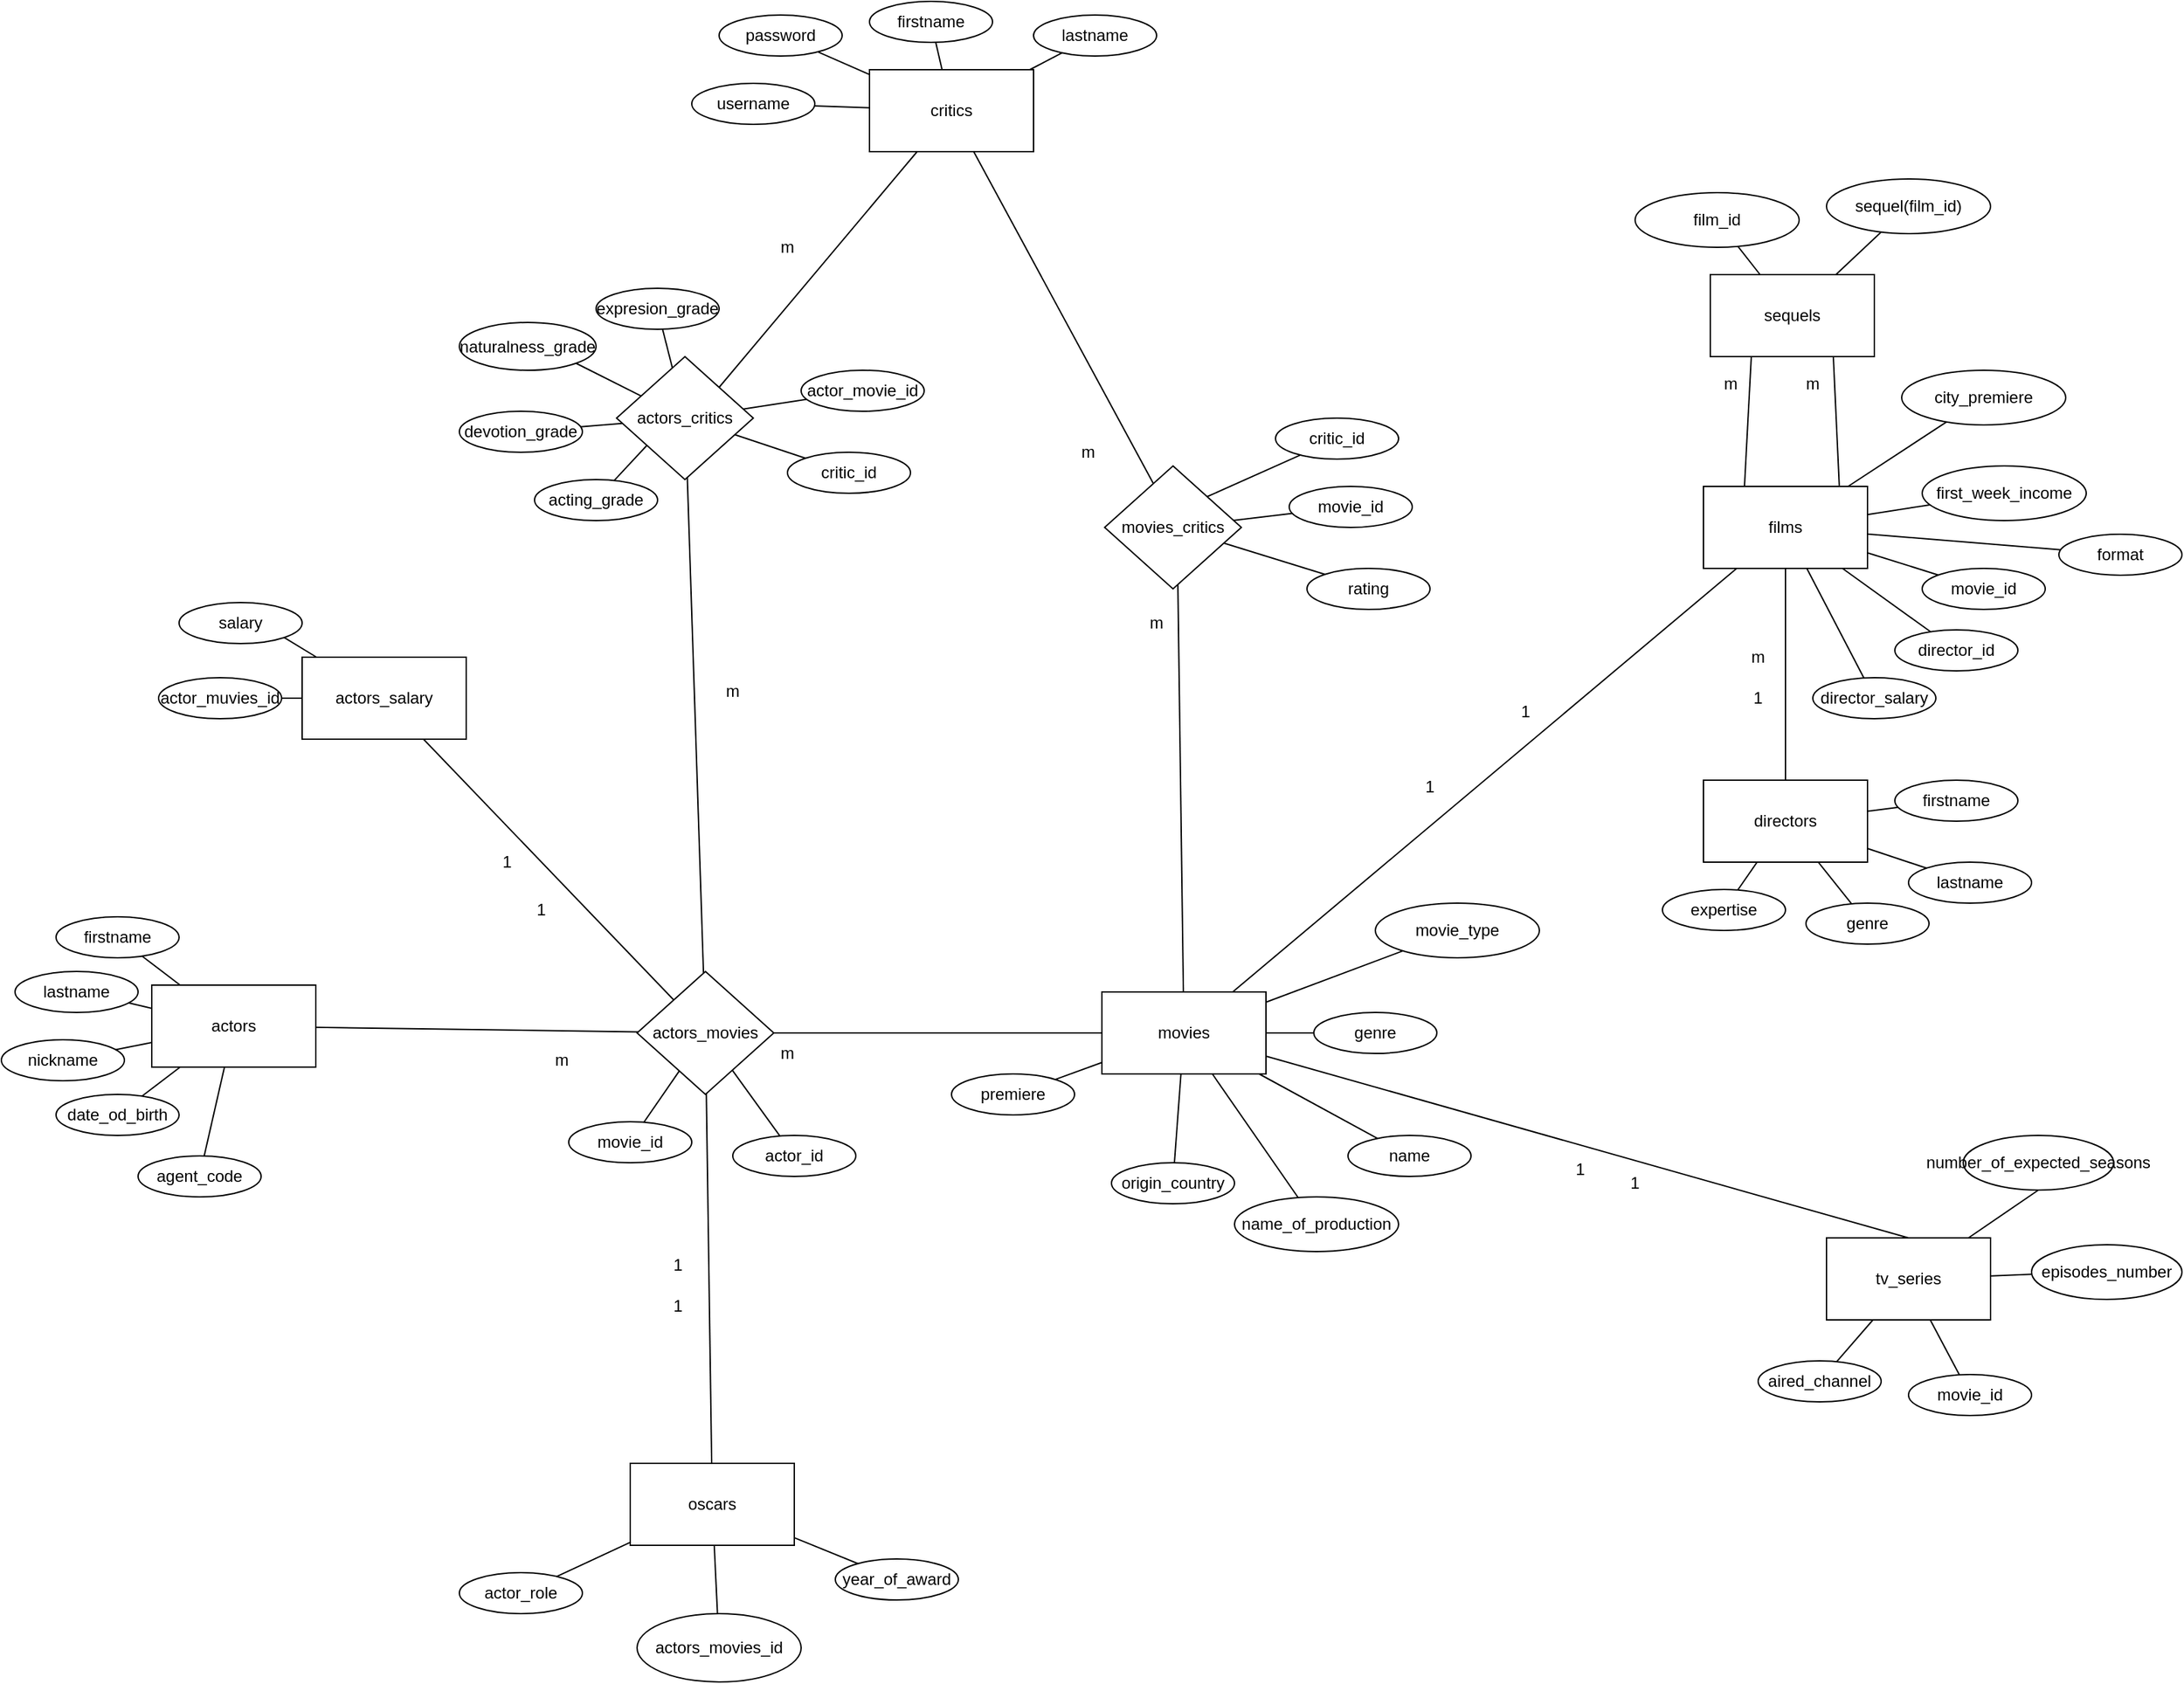 <mxfile>
    <diagram id="QLE7-0qFJbcAl2cDQy-6" name="Page-1">
        <mxGraphModel dx="1053" dy="576" grid="1" gridSize="10" guides="1" tooltips="1" connect="1" arrows="1" fold="1" page="1" pageScale="1" pageWidth="1654" pageHeight="2336" math="0" shadow="0">
            <root>
                <mxCell id="0"/>
                <mxCell id="1" parent="0"/>
                <mxCell id="2" value="movies" style="rounded=0;whiteSpace=wrap;html=1;" vertex="1" parent="1">
                    <mxGeometry x="820" y="795" width="120" height="60" as="geometry"/>
                </mxCell>
                <mxCell id="3" value="name" style="ellipse;whiteSpace=wrap;html=1;" vertex="1" parent="1">
                    <mxGeometry x="1000" y="900" width="90" height="30" as="geometry"/>
                </mxCell>
                <mxCell id="4" value="premiere&lt;span style=&quot;color: rgba(0, 0, 0, 0); font-family: monospace; font-size: 0px; text-align: start;&quot;&gt;%3CmxGraphModel%3E%3Croot%3E%3CmxCell%20id%3D%220%22%2F%3E%3CmxCell%20id%3D%221%22%20parent%3D%220%22%2F%3E%3CmxCell%20id%3D%222%22%20value%3D%22name%22%20style%3D%22ellipse%3BwhiteSpace%3Dwrap%3Bhtml%3D1%3B%22%20vertex%3D%221%22%20parent%3D%221%22%3E%3CmxGeometry%20x%3D%22430%22%20y%3D%22430%22%20width%3D%2290%22%20height%3D%2230%22%20as%3D%22geometry%22%2F%3E%3C%2FmxCell%3E%3C%2Froot%3E%3C%2FmxGraphModel%3E&lt;/span&gt;" style="ellipse;whiteSpace=wrap;html=1;" vertex="1" parent="1">
                    <mxGeometry x="710" y="855" width="90" height="30" as="geometry"/>
                </mxCell>
                <mxCell id="5" value="genre" style="ellipse;whiteSpace=wrap;html=1;" vertex="1" parent="1">
                    <mxGeometry x="975" y="810" width="90" height="30" as="geometry"/>
                </mxCell>
                <mxCell id="6" value="origin_country&lt;span style=&quot;color: rgba(0, 0, 0, 0); font-family: monospace; font-size: 0px; text-align: start;&quot;&gt;%3CmxGraphModel%3E%3Croot%3E%3CmxCell%20id%3D%220%22%2F%3E%3CmxCell%20id%3D%221%22%20parent%3D%220%22%2F%3E%3CmxCell%20id%3D%222%22%20value%3D%22genre%22%20style%3D%22ellipse%3BwhiteSpace%3Dwrap%3Bhtml%3D1%3B%22%20vertex%3D%221%22%20parent%3D%221%22%3E%3CmxGeometry%20x%3D%22710%22%20y%3D%22490%22%20width%3D%2290%22%20height%3D%2230%22%20as%3D%22geometry%22%2F%3E%3C%2FmxCell%3E%3C%2Froot%3E%3C%2FmxGraphModel%3E&lt;/span&gt;" style="ellipse;whiteSpace=wrap;html=1;" vertex="1" parent="1">
                    <mxGeometry x="827" y="920" width="90" height="30" as="geometry"/>
                </mxCell>
                <mxCell id="7" value="name_of_production" style="ellipse;whiteSpace=wrap;html=1;" vertex="1" parent="1">
                    <mxGeometry x="917" y="945" width="120" height="40" as="geometry"/>
                </mxCell>
                <mxCell id="8" value="" style="endArrow=none;html=1;" edge="1" parent="1" source="3" target="2">
                    <mxGeometry width="50" height="50" relative="1" as="geometry">
                        <mxPoint x="895" y="895" as="sourcePoint"/>
                        <mxPoint x="945" y="845" as="targetPoint"/>
                    </mxGeometry>
                </mxCell>
                <mxCell id="9" value="" style="endArrow=none;html=1;" edge="1" parent="1" source="4" target="2">
                    <mxGeometry width="50" height="50" relative="1" as="geometry">
                        <mxPoint x="890.952" y="774.997" as="sourcePoint"/>
                        <mxPoint x="890.0" y="805" as="targetPoint"/>
                    </mxGeometry>
                </mxCell>
                <mxCell id="10" value="" style="endArrow=none;html=1;" edge="1" parent="1" source="5" target="2">
                    <mxGeometry width="50" height="50" relative="1" as="geometry">
                        <mxPoint x="966.848" y="792.862" as="sourcePoint"/>
                        <mxPoint x="944.545" y="805" as="targetPoint"/>
                    </mxGeometry>
                </mxCell>
                <mxCell id="11" value="" style="endArrow=none;html=1;" edge="1" parent="1" source="6" target="2">
                    <mxGeometry width="50" height="50" relative="1" as="geometry">
                        <mxPoint x="996.758" y="824.151" as="sourcePoint"/>
                        <mxPoint x="950.0" y="829.0" as="targetPoint"/>
                    </mxGeometry>
                </mxCell>
                <mxCell id="12" value="" style="endArrow=none;html=1;" edge="1" parent="1" source="7" target="2">
                    <mxGeometry width="50" height="50" relative="1" as="geometry">
                        <mxPoint x="994.117" y="860.948" as="sourcePoint"/>
                        <mxPoint x="950.0" y="850" as="targetPoint"/>
                    </mxGeometry>
                </mxCell>
                <mxCell id="13" value="actors" style="rounded=0;whiteSpace=wrap;html=1;" vertex="1" parent="1">
                    <mxGeometry x="125" y="790" width="120" height="60" as="geometry"/>
                </mxCell>
                <mxCell id="14" value="firstname" style="ellipse;whiteSpace=wrap;html=1;" vertex="1" parent="1">
                    <mxGeometry x="55" y="740" width="90" height="30" as="geometry"/>
                </mxCell>
                <mxCell id="15" value="lastname" style="ellipse;whiteSpace=wrap;html=1;" vertex="1" parent="1">
                    <mxGeometry x="25" y="780" width="90" height="30" as="geometry"/>
                </mxCell>
                <mxCell id="16" value="nickname" style="ellipse;whiteSpace=wrap;html=1;" vertex="1" parent="1">
                    <mxGeometry x="15" y="830" width="90" height="30" as="geometry"/>
                </mxCell>
                <mxCell id="17" value="date_od_birth" style="ellipse;whiteSpace=wrap;html=1;" vertex="1" parent="1">
                    <mxGeometry x="55" y="870" width="90" height="30" as="geometry"/>
                </mxCell>
                <mxCell id="18" value="agent_code" style="ellipse;whiteSpace=wrap;html=1;" vertex="1" parent="1">
                    <mxGeometry x="115" y="915" width="90" height="30" as="geometry"/>
                </mxCell>
                <mxCell id="19" value="actors_movies" style="rhombus;whiteSpace=wrap;html=1;" vertex="1" parent="1">
                    <mxGeometry x="480" y="780" width="100" height="90" as="geometry"/>
                </mxCell>
                <mxCell id="20" value="" style="endArrow=none;html=1;" edge="1" parent="1" source="13" target="19">
                    <mxGeometry width="50" height="50" relative="1" as="geometry">
                        <mxPoint x="610" y="790" as="sourcePoint"/>
                        <mxPoint x="660" y="740" as="targetPoint"/>
                    </mxGeometry>
                </mxCell>
                <mxCell id="21" value="" style="endArrow=none;html=1;exitX=1;exitY=0.5;exitDx=0;exitDy=0;" edge="1" parent="1" source="19" target="2">
                    <mxGeometry width="50" height="50" relative="1" as="geometry">
                        <mxPoint x="570" y="790" as="sourcePoint"/>
                        <mxPoint x="620" y="740" as="targetPoint"/>
                    </mxGeometry>
                </mxCell>
                <mxCell id="22" value="salary" style="ellipse;whiteSpace=wrap;html=1;" vertex="1" parent="1">
                    <mxGeometry x="145" y="510" width="90" height="30" as="geometry"/>
                </mxCell>
                <UserObject label="m" placeholders="1" name="Variable" id="23">
                    <mxCell style="text;html=1;strokeColor=none;fillColor=none;align=center;verticalAlign=middle;whiteSpace=wrap;overflow=hidden;" vertex="1" parent="1">
                        <mxGeometry x="550" y="830" width="80" height="20" as="geometry"/>
                    </mxCell>
                </UserObject>
                <UserObject label="m" placeholders="1" name="Variable" id="24">
                    <mxCell style="text;html=1;strokeColor=none;fillColor=none;align=center;verticalAlign=middle;whiteSpace=wrap;overflow=hidden;" vertex="1" parent="1">
                        <mxGeometry x="385" y="835" width="80" height="20" as="geometry"/>
                    </mxCell>
                </UserObject>
                <mxCell id="25" value="" style="endArrow=none;html=1;" edge="1" parent="1" source="18" target="13">
                    <mxGeometry width="50" height="50" relative="1" as="geometry">
                        <mxPoint x="335" y="950" as="sourcePoint"/>
                        <mxPoint x="385" y="900" as="targetPoint"/>
                    </mxGeometry>
                </mxCell>
                <mxCell id="26" value="" style="endArrow=none;html=1;" edge="1" parent="1" source="17" target="13">
                    <mxGeometry width="50" height="50" relative="1" as="geometry">
                        <mxPoint x="215.548" y="895.074" as="sourcePoint"/>
                        <mxPoint x="204.375" y="860" as="targetPoint"/>
                    </mxGeometry>
                </mxCell>
                <mxCell id="27" value="" style="endArrow=none;html=1;" edge="1" parent="1" source="16" target="13">
                    <mxGeometry width="50" height="50" relative="1" as="geometry">
                        <mxPoint x="127.892" y="881.237" as="sourcePoint"/>
                        <mxPoint x="155.769" y="860" as="targetPoint"/>
                    </mxGeometry>
                </mxCell>
                <mxCell id="28" value="" style="endArrow=none;html=1;" edge="1" parent="1" source="15" target="13">
                    <mxGeometry width="50" height="50" relative="1" as="geometry">
                        <mxPoint x="109.136" y="847.596" as="sourcePoint"/>
                        <mxPoint x="135" y="842" as="targetPoint"/>
                    </mxGeometry>
                </mxCell>
                <mxCell id="29" value="" style="endArrow=none;html=1;" edge="1" parent="1" source="14" target="13">
                    <mxGeometry width="50" height="50" relative="1" as="geometry">
                        <mxPoint x="118.262" y="812.895" as="sourcePoint"/>
                        <mxPoint x="135" y="816.957" as="targetPoint"/>
                    </mxGeometry>
                </mxCell>
                <mxCell id="30" value="films" style="rounded=0;whiteSpace=wrap;html=1;" vertex="1" parent="1">
                    <mxGeometry x="1260" y="425" width="120" height="60" as="geometry"/>
                </mxCell>
                <mxCell id="31" value="city_premiere" style="ellipse;whiteSpace=wrap;html=1;" vertex="1" parent="1">
                    <mxGeometry x="1405" y="340" width="120" height="40" as="geometry"/>
                </mxCell>
                <mxCell id="32" value="first_week_income" style="ellipse;whiteSpace=wrap;html=1;" vertex="1" parent="1">
                    <mxGeometry x="1420" y="410" width="120" height="40" as="geometry"/>
                </mxCell>
                <mxCell id="33" value="" style="endArrow=none;html=1;" edge="1" parent="1" source="30" target="31">
                    <mxGeometry width="50" height="50" relative="1" as="geometry">
                        <mxPoint x="1150" y="475" as="sourcePoint"/>
                        <mxPoint x="1200" y="425" as="targetPoint"/>
                    </mxGeometry>
                </mxCell>
                <mxCell id="34" value="" style="endArrow=none;html=1;" edge="1" parent="1" source="30" target="32">
                    <mxGeometry width="50" height="50" relative="1" as="geometry">
                        <mxPoint x="1370" y="425" as="sourcePoint"/>
                        <mxPoint x="1330" y="415" as="targetPoint"/>
                    </mxGeometry>
                </mxCell>
                <mxCell id="35" value="format" style="ellipse;whiteSpace=wrap;html=1;" vertex="1" parent="1">
                    <mxGeometry x="1520" y="460" width="90" height="30" as="geometry"/>
                </mxCell>
                <mxCell id="36" value="" style="endArrow=none;html=1;" edge="1" parent="1" source="30" target="35">
                    <mxGeometry width="50" height="50" relative="1" as="geometry">
                        <mxPoint x="1380" y="475" as="sourcePoint"/>
                        <mxPoint x="1340" y="465" as="targetPoint"/>
                    </mxGeometry>
                </mxCell>
                <mxCell id="37" value="tv_series" style="rounded=0;whiteSpace=wrap;html=1;" vertex="1" parent="1">
                    <mxGeometry x="1350" y="975" width="120" height="60" as="geometry"/>
                </mxCell>
                <mxCell id="38" value="aired_channel" style="ellipse;whiteSpace=wrap;html=1;" vertex="1" parent="1">
                    <mxGeometry x="1300" y="1065" width="90" height="30" as="geometry"/>
                </mxCell>
                <mxCell id="39" value="" style="endArrow=none;html=1;" edge="1" parent="1" source="38" target="37">
                    <mxGeometry width="50" height="50" relative="1" as="geometry">
                        <mxPoint x="1485.71" y="1064.22" as="sourcePoint"/>
                        <mxPoint x="1580" y="975" as="targetPoint"/>
                    </mxGeometry>
                </mxCell>
                <mxCell id="40" value="episodes_number" style="ellipse;whiteSpace=wrap;html=1;" vertex="1" parent="1">
                    <mxGeometry x="1500" y="980" width="110" height="40" as="geometry"/>
                </mxCell>
                <mxCell id="41" value="" style="endArrow=none;html=1;" edge="1" parent="1" source="40" target="37">
                    <mxGeometry width="50" height="50" relative="1" as="geometry">
                        <mxPoint x="1367.679" y="1075.608" as="sourcePoint"/>
                        <mxPoint x="1394" y="1045" as="targetPoint"/>
                    </mxGeometry>
                </mxCell>
                <mxCell id="42" value="number_of_expected_seasons" style="ellipse;whiteSpace=wrap;html=1;" vertex="1" parent="1">
                    <mxGeometry x="1450" y="900" width="110" height="40" as="geometry"/>
                </mxCell>
                <mxCell id="43" value="" style="endArrow=none;html=1;exitX=0.5;exitY=1;exitDx=0;exitDy=0;" edge="1" parent="1" source="42" target="37">
                    <mxGeometry width="50" height="50" relative="1" as="geometry">
                        <mxPoint x="1336.287" y="1027.776" as="sourcePoint"/>
                        <mxPoint x="1360" y="1023.889" as="targetPoint"/>
                    </mxGeometry>
                </mxCell>
                <mxCell id="44" value="oscars" style="rounded=0;whiteSpace=wrap;html=1;" vertex="1" parent="1">
                    <mxGeometry x="475" y="1140" width="120" height="60" as="geometry"/>
                </mxCell>
                <mxCell id="45" value="movie_type" style="ellipse;whiteSpace=wrap;html=1;" vertex="1" parent="1">
                    <mxGeometry x="1020" y="730" width="120" height="40" as="geometry"/>
                </mxCell>
                <mxCell id="46" value="" style="endArrow=none;html=1;" edge="1" parent="1" source="45" target="2">
                    <mxGeometry width="50" height="50" relative="1" as="geometry">
                        <mxPoint x="992.799" y="855.14" as="sourcePoint"/>
                        <mxPoint x="950" y="846.613" as="targetPoint"/>
                    </mxGeometry>
                </mxCell>
                <mxCell id="47" value="" style="endArrow=none;html=1;exitX=0.5;exitY=0;exitDx=0;exitDy=0;" edge="1" parent="1" source="37" target="2">
                    <mxGeometry width="50" height="50" relative="1" as="geometry">
                        <mxPoint x="870" y="810" as="sourcePoint"/>
                        <mxPoint x="920" y="760" as="targetPoint"/>
                    </mxGeometry>
                </mxCell>
                <UserObject label="1" placeholders="1" name="Variable" id="48">
                    <mxCell style="text;html=1;strokeColor=none;fillColor=none;align=center;verticalAlign=middle;whiteSpace=wrap;overflow=hidden;" vertex="1" parent="1">
                        <mxGeometry x="1020" y="635" width="80" height="20" as="geometry"/>
                    </mxCell>
                </UserObject>
                <mxCell id="49" value="" style="endArrow=none;html=1;" edge="1" parent="1" source="30" target="2">
                    <mxGeometry width="50" height="50" relative="1" as="geometry">
                        <mxPoint x="850" y="890" as="sourcePoint"/>
                        <mxPoint x="807.5" y="720" as="targetPoint"/>
                    </mxGeometry>
                </mxCell>
                <UserObject label="1" placeholders="1" name="Variable" id="50">
                    <mxCell style="text;html=1;strokeColor=none;fillColor=none;align=center;verticalAlign=middle;whiteSpace=wrap;overflow=hidden;" vertex="1" parent="1">
                        <mxGeometry x="1170" y="925" width="80" height="20" as="geometry"/>
                    </mxCell>
                </UserObject>
                <UserObject label="1" placeholders="1" name="Variable" id="51">
                    <mxCell style="text;html=1;strokeColor=none;fillColor=none;align=center;verticalAlign=middle;whiteSpace=wrap;overflow=hidden;" vertex="1" parent="1">
                        <mxGeometry x="1090" y="580" width="80" height="20" as="geometry"/>
                    </mxCell>
                </UserObject>
                <mxCell id="52" value="movie_id" style="ellipse;whiteSpace=wrap;html=1;" vertex="1" parent="1">
                    <mxGeometry x="1410" y="1075" width="90" height="30" as="geometry"/>
                </mxCell>
                <mxCell id="53" value="movie_id" style="ellipse;whiteSpace=wrap;html=1;" vertex="1" parent="1">
                    <mxGeometry x="1420" y="485" width="90" height="30" as="geometry"/>
                </mxCell>
                <mxCell id="54" value="" style="endArrow=none;html=1;" edge="1" parent="1" source="52" target="37">
                    <mxGeometry width="50" height="50" relative="1" as="geometry">
                        <mxPoint x="1367.679" y="1075.608" as="sourcePoint"/>
                        <mxPoint x="1394" y="1045" as="targetPoint"/>
                    </mxGeometry>
                </mxCell>
                <mxCell id="55" value="" style="endArrow=none;html=1;" edge="1" parent="1" source="53" target="30">
                    <mxGeometry width="50" height="50" relative="1" as="geometry">
                        <mxPoint x="1152.326" y="535.22" as="sourcePoint"/>
                        <mxPoint x="1130.882" y="495" as="targetPoint"/>
                    </mxGeometry>
                </mxCell>
                <mxCell id="56" value="actors_movies_id" style="ellipse;whiteSpace=wrap;html=1;" vertex="1" parent="1">
                    <mxGeometry x="480" y="1250" width="120" height="50" as="geometry"/>
                </mxCell>
                <mxCell id="57" value="" style="endArrow=none;html=1;" edge="1" parent="1" source="44" target="56">
                    <mxGeometry width="50" height="50" relative="1" as="geometry">
                        <mxPoint x="439.135" y="1010.003" as="sourcePoint"/>
                        <mxPoint x="436.765" y="970" as="targetPoint"/>
                    </mxGeometry>
                </mxCell>
                <UserObject label="1" placeholders="1" name="Variable" id="58">
                    <mxCell style="text;html=1;strokeColor=none;fillColor=none;align=center;verticalAlign=middle;whiteSpace=wrap;overflow=hidden;" vertex="1" parent="1">
                        <mxGeometry x="1130" y="915" width="80" height="20" as="geometry"/>
                    </mxCell>
                </UserObject>
                <mxCell id="59" value="directors" style="rounded=0;whiteSpace=wrap;html=1;" vertex="1" parent="1">
                    <mxGeometry x="1260" y="640" width="120" height="60" as="geometry"/>
                </mxCell>
                <mxCell id="60" value="firstname" style="ellipse;whiteSpace=wrap;html=1;" vertex="1" parent="1">
                    <mxGeometry x="1400" y="640" width="90" height="30" as="geometry"/>
                </mxCell>
                <mxCell id="61" value="lastname" style="ellipse;whiteSpace=wrap;html=1;" vertex="1" parent="1">
                    <mxGeometry x="1410" y="700" width="90" height="30" as="geometry"/>
                </mxCell>
                <mxCell id="62" value="genre" style="ellipse;whiteSpace=wrap;html=1;" vertex="1" parent="1">
                    <mxGeometry x="1335" y="730" width="90" height="30" as="geometry"/>
                </mxCell>
                <mxCell id="63" value="expertise" style="ellipse;whiteSpace=wrap;html=1;" vertex="1" parent="1">
                    <mxGeometry x="1230" y="720" width="90" height="30" as="geometry"/>
                </mxCell>
                <mxCell id="64" value="director_id" style="ellipse;whiteSpace=wrap;html=1;" vertex="1" parent="1">
                    <mxGeometry x="1400" y="530" width="90" height="30" as="geometry"/>
                </mxCell>
                <mxCell id="65" value="" style="endArrow=none;html=1;" edge="1" parent="1" source="75" target="30">
                    <mxGeometry width="50" height="50" relative="1" as="geometry">
                        <mxPoint x="1393.142" y="516.092" as="sourcePoint"/>
                        <mxPoint x="1366.923" y="495" as="targetPoint"/>
                    </mxGeometry>
                </mxCell>
                <mxCell id="66" value="" style="endArrow=none;html=1;" edge="1" parent="1" source="60" target="59">
                    <mxGeometry width="50" height="50" relative="1" as="geometry">
                        <mxPoint x="1308.142" y="516.092" as="sourcePoint"/>
                        <mxPoint x="1281.923" y="495" as="targetPoint"/>
                    </mxGeometry>
                </mxCell>
                <mxCell id="67" value="" style="endArrow=none;html=1;" edge="1" parent="1" source="61" target="59">
                    <mxGeometry width="50" height="50" relative="1" as="geometry">
                        <mxPoint x="1412.451" y="669.883" as="sourcePoint"/>
                        <mxPoint x="1390" y="672.8" as="targetPoint"/>
                    </mxGeometry>
                </mxCell>
                <mxCell id="68" value="" style="endArrow=none;html=1;" edge="1" parent="1" source="59" target="62">
                    <mxGeometry width="50" height="50" relative="1" as="geometry">
                        <mxPoint x="1432.729" y="714.546" as="sourcePoint"/>
                        <mxPoint x="1390" y="700" as="targetPoint"/>
                    </mxGeometry>
                </mxCell>
                <mxCell id="69" value="" style="endArrow=none;html=1;" edge="1" parent="1" source="30" target="59">
                    <mxGeometry width="50" height="50" relative="1" as="geometry">
                        <mxPoint x="1173.98" y="1150" as="sourcePoint"/>
                        <mxPoint x="1198.367" y="1180.51" as="targetPoint"/>
                    </mxGeometry>
                </mxCell>
                <mxCell id="70" value="" style="endArrow=none;html=1;" edge="1" parent="1" source="59" target="63">
                    <mxGeometry width="50" height="50" relative="1" as="geometry">
                        <mxPoint x="1247.667" y="485" as="sourcePoint"/>
                        <mxPoint x="1317.333" y="650" as="targetPoint"/>
                    </mxGeometry>
                </mxCell>
                <mxCell id="71" value="actor_role" style="ellipse;whiteSpace=wrap;html=1;" vertex="1" parent="1">
                    <mxGeometry x="350" y="1220" width="90" height="30" as="geometry"/>
                </mxCell>
                <mxCell id="72" value="" style="endArrow=none;html=1;" edge="1" parent="1" source="44" target="71">
                    <mxGeometry width="50" height="50" relative="1" as="geometry">
                        <mxPoint x="551.934" y="1210" as="sourcePoint"/>
                        <mxPoint x="405" y="1170" as="targetPoint"/>
                    </mxGeometry>
                </mxCell>
                <mxCell id="73" value="year_of_award" style="ellipse;whiteSpace=wrap;html=1;" vertex="1" parent="1">
                    <mxGeometry x="625" y="1210" width="90" height="30" as="geometry"/>
                </mxCell>
                <mxCell id="74" value="" style="endArrow=none;html=1;" edge="1" parent="1" source="44" target="73">
                    <mxGeometry width="50" height="50" relative="1" as="geometry">
                        <mxPoint x="551.934" y="1210" as="sourcePoint"/>
                        <mxPoint x="556.567" y="1230.044" as="targetPoint"/>
                    </mxGeometry>
                </mxCell>
                <mxCell id="75" value="director_salary" style="ellipse;whiteSpace=wrap;html=1;" vertex="1" parent="1">
                    <mxGeometry x="1340" y="565" width="90" height="30" as="geometry"/>
                </mxCell>
                <mxCell id="76" value="" style="endArrow=none;html=1;" edge="1" parent="1" source="64" target="30">
                    <mxGeometry width="50" height="50" relative="1" as="geometry">
                        <mxPoint x="1432.138" y="538.221" as="sourcePoint"/>
                        <mxPoint x="1330" y="495" as="targetPoint"/>
                    </mxGeometry>
                </mxCell>
                <UserObject label="1" placeholders="1" name="Variable" id="77">
                    <mxCell style="text;html=1;strokeColor=none;fillColor=none;align=center;verticalAlign=middle;whiteSpace=wrap;overflow=hidden;" vertex="1" parent="1">
                        <mxGeometry x="1260" y="570" width="80" height="20" as="geometry"/>
                    </mxCell>
                </UserObject>
                <UserObject label="m" placeholders="1" name="Variable" id="78">
                    <mxCell style="text;html=1;strokeColor=none;fillColor=none;align=center;verticalAlign=middle;whiteSpace=wrap;overflow=hidden;" vertex="1" parent="1">
                        <mxGeometry x="1260" y="540" width="80" height="20" as="geometry"/>
                    </mxCell>
                </UserObject>
                <mxCell id="79" value="sequels" style="rounded=0;whiteSpace=wrap;html=1;" vertex="1" parent="1">
                    <mxGeometry x="1265" y="270" width="120" height="60" as="geometry"/>
                </mxCell>
                <mxCell id="80" value="" style="endArrow=none;html=1;entryX=0.25;entryY=1;entryDx=0;entryDy=0;exitX=0.25;exitY=0;exitDx=0;exitDy=0;" edge="1" parent="1" source="30" target="79">
                    <mxGeometry width="50" height="50" relative="1" as="geometry">
                        <mxPoint x="1270" y="430" as="sourcePoint"/>
                        <mxPoint x="1260" y="520" as="targetPoint"/>
                    </mxGeometry>
                </mxCell>
                <mxCell id="81" value="" style="endArrow=none;html=1;exitX=0.828;exitY=-0.009;exitDx=0;exitDy=0;exitPerimeter=0;entryX=0.75;entryY=1;entryDx=0;entryDy=0;" edge="1" parent="1" source="30" target="79">
                    <mxGeometry width="50" height="50" relative="1" as="geometry">
                        <mxPoint x="1275" y="430" as="sourcePoint"/>
                        <mxPoint x="1275" y="340" as="targetPoint"/>
                    </mxGeometry>
                </mxCell>
                <UserObject label="m" placeholders="1" name="Variable" id="82">
                    <mxCell style="text;html=1;strokeColor=none;fillColor=none;align=center;verticalAlign=middle;whiteSpace=wrap;overflow=hidden;" vertex="1" parent="1">
                        <mxGeometry x="1300" y="340" width="80" height="20" as="geometry"/>
                    </mxCell>
                </UserObject>
                <UserObject label="m" placeholders="1" name="Variable" id="83">
                    <mxCell style="text;html=1;strokeColor=none;fillColor=none;align=center;verticalAlign=middle;whiteSpace=wrap;overflow=hidden;" vertex="1" parent="1">
                        <mxGeometry x="1240" y="340" width="80" height="20" as="geometry"/>
                    </mxCell>
                </UserObject>
                <mxCell id="84" value="film_id" style="ellipse;whiteSpace=wrap;html=1;" vertex="1" parent="1">
                    <mxGeometry x="1210" y="210" width="120" height="40" as="geometry"/>
                </mxCell>
                <mxCell id="85" value="" style="endArrow=none;html=1;" edge="1" parent="1" source="79" target="84">
                    <mxGeometry width="50" height="50" relative="1" as="geometry">
                        <mxPoint x="1210" y="570" as="sourcePoint"/>
                        <mxPoint x="1260" y="520" as="targetPoint"/>
                    </mxGeometry>
                </mxCell>
                <mxCell id="86" value="" style="endArrow=none;html=1;" edge="1" parent="1" source="79" target="87">
                    <mxGeometry width="50" height="50" relative="1" as="geometry">
                        <mxPoint x="1311.453" y="280" as="sourcePoint"/>
                        <mxPoint x="1295.241" y="259.344" as="targetPoint"/>
                    </mxGeometry>
                </mxCell>
                <mxCell id="87" value="sequel(film_id)" style="ellipse;whiteSpace=wrap;html=1;" vertex="1" parent="1">
                    <mxGeometry x="1350" y="200" width="120" height="40" as="geometry"/>
                </mxCell>
                <mxCell id="88" value="movie_id&lt;span style=&quot;color: rgba(0, 0, 0, 0); font-family: monospace; font-size: 0px; text-align: start;&quot;&gt;%3CmxGraphModel%3E%3Croot%3E%3CmxCell%20id%3D%220%22%2F%3E%3CmxCell%20id%3D%221%22%20parent%3D%220%22%2F%3E%3CmxCell%20id%3D%222%22%20value%3D%22salary%22%20style%3D%22ellipse%3BwhiteSpace%3Dwrap%3Bhtml%3D1%3B%22%20vertex%3D%221%22%20parent%3D%221%22%3E%3CmxGeometry%20x%3D%22370%22%20y%3D%22180%22%20width%3D%2290%22%20height%3D%2230%22%20as%3D%22geometry%22%2F%3E%3C%2FmxCell%3E%3C%2Froot%3E%3C%2FmxGraphModel%3E&lt;/span&gt;" style="ellipse;whiteSpace=wrap;html=1;" vertex="1" parent="1">
                    <mxGeometry x="430" y="890" width="90" height="30" as="geometry"/>
                </mxCell>
                <mxCell id="89" value="actor_id" style="ellipse;whiteSpace=wrap;html=1;" vertex="1" parent="1">
                    <mxGeometry x="550" y="900" width="90" height="30" as="geometry"/>
                </mxCell>
                <mxCell id="90" value="" style="endArrow=none;html=1;" edge="1" parent="1" source="19" target="89">
                    <mxGeometry width="50" height="50" relative="1" as="geometry">
                        <mxPoint x="530.816" y="798.265" as="sourcePoint"/>
                        <mxPoint x="518.737" y="749.948" as="targetPoint"/>
                    </mxGeometry>
                </mxCell>
                <mxCell id="91" value="" style="endArrow=none;html=1;" edge="1" parent="1" source="88" target="19">
                    <mxGeometry width="50" height="50" relative="1" as="geometry">
                        <mxPoint x="512.124" y="815.088" as="sourcePoint"/>
                        <mxPoint x="489.03" y="798.593" as="targetPoint"/>
                    </mxGeometry>
                </mxCell>
                <mxCell id="92" value="critics" style="rounded=0;whiteSpace=wrap;html=1;" vertex="1" parent="1">
                    <mxGeometry x="650" y="120" width="120" height="60" as="geometry"/>
                </mxCell>
                <mxCell id="93" value="firstname&lt;span style=&quot;color: rgba(0, 0, 0, 0); font-family: monospace; font-size: 0px; text-align: start;&quot;&gt;%3CmxGraphModel%3E%3Croot%3E%3CmxCell%20id%3D%220%22%2F%3E%3CmxCell%20id%3D%221%22%20parent%3D%220%22%2F%3E%3CmxCell%20id%3D%222%22%20value%3D%22expertise%22%20style%3D%22ellipse%3BwhiteSpace%3Dwrap%3Bhtml%3D1%3B%22%20vertex%3D%221%22%20parent%3D%221%22%3E%3CmxGeometry%20x%3D%22970%22%20y%3D%22740%22%20width%3D%2290%22%20height%3D%2230%22%20as%3D%22geometry%22%2F%3E%3C%2FmxCell%3E%3C%2Froot%3E%3C%2FmxGraphModel%3E&lt;/span&gt;" style="ellipse;whiteSpace=wrap;html=1;" vertex="1" parent="1">
                    <mxGeometry x="650" y="70" width="90" height="30" as="geometry"/>
                </mxCell>
                <mxCell id="94" value="lastname&lt;span style=&quot;color: rgba(0, 0, 0, 0); font-family: monospace; font-size: 0px; text-align: start;&quot;&gt;%3CmxGraphModel%3E%3Croot%3E%3CmxCell%20id%3D%220%22%2F%3E%3CmxCell%20id%3D%221%22%20parent%3D%220%22%2F%3E%3CmxCell%20id%3D%222%22%20value%3D%22firstname%26lt%3Bspan%20style%3D%26quot%3Bcolor%3A%20rgba(0%2C%200%2C%200%2C%200)%3B%20font-family%3A%20monospace%3B%20font-size%3A%200px%3B%20text-align%3A%20start%3B%26quot%3B%26gt%3B%253CmxGraphModel%253E%253Croot%253E%253CmxCell%2520id%253D%25220%2522%252F%253E%253CmxCell%2520id%253D%25221%2522%2520parent%253D%25220%2522%252F%253E%253CmxCell%2520id%253D%25222%2522%2520value%253D%2522expertise%2522%2520style%253D%2522ellipse%253BwhiteSpace%253Dwrap%253Bhtml%253D1%253B%2522%2520vertex%253D%25221%2522%2520parent%253D%25221%2522%253E%253CmxGeometry%2520x%253D%2522970%2522%2520y%253D%2522740%2522%2520width%253D%252290%2522%2520height%253D%252230%2522%2520as%253D%2522geometry%2522%252F%253E%253C%252FmxCell%253E%253C%252Froot%253E%253C%252FmxGraphModel%253E%26lt%3B%2Fspan%26gt%3B%22%20style%3D%22ellipse%3BwhiteSpace%3Dwrap%3Bhtml%3D1%3B%22%20vertex%3D%221%22%20parent%3D%221%22%3E%3CmxGeometry%20x%3D%22805%22%20y%3D%22890%22%20width%3D%2290%22%20height%3D%2230%22%20as%3D%22geometry%22%2F%3E%3C%2FmxCell%3E%3C%2Froot%3E%3C%2FmxGraphModel%3E&lt;/span&gt;" style="ellipse;whiteSpace=wrap;html=1;" vertex="1" parent="1">
                    <mxGeometry x="770" y="80" width="90" height="30" as="geometry"/>
                </mxCell>
                <mxCell id="95" value="username" style="ellipse;whiteSpace=wrap;html=1;" vertex="1" parent="1">
                    <mxGeometry x="520" y="130" width="90" height="30" as="geometry"/>
                </mxCell>
                <mxCell id="96" value="password" style="ellipse;whiteSpace=wrap;html=1;" vertex="1" parent="1">
                    <mxGeometry x="540" y="80" width="90" height="30" as="geometry"/>
                </mxCell>
                <mxCell id="97" value="actors_salary" style="rounded=0;whiteSpace=wrap;html=1;" vertex="1" parent="1">
                    <mxGeometry x="235" y="550" width="120" height="60" as="geometry"/>
                </mxCell>
                <mxCell id="98" value="actor_muvies_id" style="ellipse;whiteSpace=wrap;html=1;" vertex="1" parent="1">
                    <mxGeometry x="130" y="565" width="90" height="30" as="geometry"/>
                </mxCell>
                <mxCell id="99" value="" style="endArrow=none;html=1;" edge="1" parent="1" source="97" target="98">
                    <mxGeometry width="50" height="50" relative="1" as="geometry">
                        <mxPoint x="745" y="600" as="sourcePoint"/>
                        <mxPoint x="795" y="550" as="targetPoint"/>
                    </mxGeometry>
                </mxCell>
                <mxCell id="100" value="" style="endArrow=none;html=1;entryX=1;entryY=1;entryDx=0;entryDy=0;" edge="1" parent="1" source="97" target="22">
                    <mxGeometry width="50" height="50" relative="1" as="geometry">
                        <mxPoint x="245" y="582.86" as="sourcePoint"/>
                        <mxPoint x="217.337" y="579.569" as="targetPoint"/>
                    </mxGeometry>
                </mxCell>
                <mxCell id="101" value="" style="endArrow=none;html=1;" edge="1" parent="1" source="19" target="97">
                    <mxGeometry width="50" height="50" relative="1" as="geometry">
                        <mxPoint x="600" y="490" as="sourcePoint"/>
                        <mxPoint x="650" y="440" as="targetPoint"/>
                    </mxGeometry>
                </mxCell>
                <UserObject label="1" placeholders="1" name="Variable" id="102">
                    <mxCell style="text;html=1;strokeColor=none;fillColor=none;align=center;verticalAlign=middle;whiteSpace=wrap;overflow=hidden;" vertex="1" parent="1">
                        <mxGeometry x="370" y="725" width="80" height="20" as="geometry"/>
                    </mxCell>
                </UserObject>
                <UserObject label="1" placeholders="1" name="Variable" id="103">
                    <mxCell style="text;html=1;strokeColor=none;fillColor=none;align=center;verticalAlign=middle;whiteSpace=wrap;overflow=hidden;" vertex="1" parent="1">
                        <mxGeometry x="345" y="690" width="80" height="20" as="geometry"/>
                    </mxCell>
                </UserObject>
                <mxCell id="104" value="" style="endArrow=none;html=1;" edge="1" parent="1" target="92">
                    <mxGeometry width="50" height="50" relative="1" as="geometry">
                        <mxPoint x="858.77" y="425" as="sourcePoint"/>
                        <mxPoint x="650" y="430" as="targetPoint"/>
                    </mxGeometry>
                </mxCell>
                <mxCell id="105" value="" style="endArrow=none;html=1;" edge="1" parent="1" target="2">
                    <mxGeometry width="50" height="50" relative="1" as="geometry">
                        <mxPoint x="875.405" y="485" as="sourcePoint"/>
                        <mxPoint x="628.077" y="310" as="targetPoint"/>
                    </mxGeometry>
                </mxCell>
                <mxCell id="106" value="" style="endArrow=none;html=1;" edge="1" parent="1" source="92" target="95">
                    <mxGeometry width="50" height="50" relative="1" as="geometry">
                        <mxPoint x="730" y="360" as="sourcePoint"/>
                        <mxPoint x="780" y="310" as="targetPoint"/>
                    </mxGeometry>
                </mxCell>
                <mxCell id="107" value="" style="endArrow=none;html=1;" edge="1" parent="1" source="92" target="96">
                    <mxGeometry width="50" height="50" relative="1" as="geometry">
                        <mxPoint x="660" y="157.878" as="sourcePoint"/>
                        <mxPoint x="619.787" y="156.456" as="targetPoint"/>
                    </mxGeometry>
                </mxCell>
                <mxCell id="108" value="" style="endArrow=none;html=1;" edge="1" parent="1" source="92" target="93">
                    <mxGeometry width="50" height="50" relative="1" as="geometry">
                        <mxPoint x="660" y="133.498" as="sourcePoint"/>
                        <mxPoint x="622.412" y="116.896" as="targetPoint"/>
                    </mxGeometry>
                </mxCell>
                <mxCell id="109" value="" style="endArrow=none;html=1;" edge="1" parent="1" source="92" target="94">
                    <mxGeometry width="50" height="50" relative="1" as="geometry">
                        <mxPoint x="712.964" y="130" as="sourcePoint"/>
                        <mxPoint x="708.264" y="109.96" as="targetPoint"/>
                    </mxGeometry>
                </mxCell>
                <mxCell id="110" value="critic_id" style="ellipse;whiteSpace=wrap;html=1;" vertex="1" parent="1">
                    <mxGeometry x="947" y="375" width="90" height="30" as="geometry"/>
                </mxCell>
                <mxCell id="111" value="movie_id" style="ellipse;whiteSpace=wrap;html=1;" vertex="1" parent="1">
                    <mxGeometry x="957" y="425" width="90" height="30" as="geometry"/>
                </mxCell>
                <mxCell id="112" value="rating" style="ellipse;whiteSpace=wrap;html=1;" vertex="1" parent="1">
                    <mxGeometry x="970" y="485" width="90" height="30" as="geometry"/>
                </mxCell>
                <mxCell id="113" value="" style="endArrow=none;html=1;entryX=1;entryY=0;entryDx=0;entryDy=0;" edge="1" parent="1" source="110" target="135">
                    <mxGeometry width="50" height="50" relative="1" as="geometry">
                        <mxPoint x="846.923" y="435" as="sourcePoint"/>
                        <mxPoint x="929.0" y="425" as="targetPoint"/>
                    </mxGeometry>
                </mxCell>
                <mxCell id="114" value="" style="endArrow=none;html=1;" edge="1" parent="1" source="111" target="135">
                    <mxGeometry width="50" height="50" relative="1" as="geometry">
                        <mxPoint x="978.588" y="412.81" as="sourcePoint"/>
                        <mxPoint x="935.0" y="447.913" as="targetPoint"/>
                    </mxGeometry>
                </mxCell>
                <mxCell id="115" value="" style="endArrow=none;html=1;exitX=0;exitY=0;exitDx=0;exitDy=0;" edge="1" parent="1" source="112" target="135">
                    <mxGeometry width="50" height="50" relative="1" as="geometry">
                        <mxPoint x="969.159" y="454.59" as="sourcePoint"/>
                        <mxPoint x="935.0" y="474.076" as="targetPoint"/>
                    </mxGeometry>
                </mxCell>
                <UserObject label="m&lt;span style=&quot;color: rgba(0, 0, 0, 0); font-family: monospace; font-size: 0px; text-align: start;&quot;&gt;%3CmxGraphModel%3E%3Croot%3E%3CmxCell%20id%3D%220%22%2F%3E%3CmxCell%20id%3D%221%22%20parent%3D%220%22%2F%3E%3CUserObject%20label%3D%221%22%20placeholders%3D%221%22%20name%3D%22Variable%22%20id%3D%222%22%3E%3CmxCell%20style%3D%22text%3Bhtml%3D1%3BstrokeColor%3Dnone%3BfillColor%3Dnone%3Balign%3Dcenter%3BverticalAlign%3Dmiddle%3BwhiteSpace%3Dwrap%3Boverflow%3Dhidden%3B%22%20vertex%3D%221%22%20parent%3D%221%22%3E%3CmxGeometry%20x%3D%22650%22%20y%3D%2220%22%20width%3D%2280%22%20height%3D%2220%22%20as%3D%22geometry%22%2F%3E%3C%2FmxCell%3E%3C%2FUserObject%3E%3C%2Froot%3E%3C%2FmxGraphModel%3E&lt;/span&gt;" placeholders="1" name="Variable" id="116">
                    <mxCell style="text;html=1;strokeColor=none;fillColor=none;align=center;verticalAlign=middle;whiteSpace=wrap;overflow=hidden;" vertex="1" parent="1">
                        <mxGeometry x="820" y="515" width="80" height="20" as="geometry"/>
                    </mxCell>
                </UserObject>
                <UserObject label="m" placeholders="1" name="Variable" id="117">
                    <mxCell style="text;html=1;strokeColor=none;fillColor=none;align=center;verticalAlign=middle;whiteSpace=wrap;overflow=hidden;" vertex="1" parent="1">
                        <mxGeometry x="770" y="390" width="80" height="20" as="geometry"/>
                    </mxCell>
                </UserObject>
                <mxCell id="118" value="critic_id" style="ellipse;whiteSpace=wrap;html=1;" vertex="1" parent="1">
                    <mxGeometry x="590" y="400" width="90" height="30" as="geometry"/>
                </mxCell>
                <mxCell id="119" value="actor_movie_id" style="ellipse;whiteSpace=wrap;html=1;" vertex="1" parent="1">
                    <mxGeometry x="600" y="340" width="90" height="30" as="geometry"/>
                </mxCell>
                <mxCell id="120" value="acting_grade" style="ellipse;whiteSpace=wrap;html=1;" vertex="1" parent="1">
                    <mxGeometry x="405" y="420" width="90" height="30" as="geometry"/>
                </mxCell>
                <mxCell id="121" value="expresion_grade" style="ellipse;whiteSpace=wrap;html=1;" vertex="1" parent="1">
                    <mxGeometry x="450" y="280" width="90" height="30" as="geometry"/>
                </mxCell>
                <mxCell id="122" value="naturalness_grade" style="ellipse;whiteSpace=wrap;html=1;" vertex="1" parent="1">
                    <mxGeometry x="350" y="305" width="100" height="35" as="geometry"/>
                </mxCell>
                <mxCell id="123" value="devotion_grade" style="ellipse;whiteSpace=wrap;html=1;" vertex="1" parent="1">
                    <mxGeometry x="350" y="370" width="90" height="30" as="geometry"/>
                </mxCell>
                <mxCell id="124" value="" style="endArrow=none;html=1;entryX=1;entryY=0;entryDx=0;entryDy=0;" edge="1" parent="1" source="92" target="134">
                    <mxGeometry width="50" height="50" relative="1" as="geometry">
                        <mxPoint x="590" y="480" as="sourcePoint"/>
                        <mxPoint x="545" y="335" as="targetPoint"/>
                    </mxGeometry>
                </mxCell>
                <mxCell id="125" value="" style="endArrow=none;html=1;" edge="1" parent="1" source="134" target="118">
                    <mxGeometry width="50" height="50" relative="1" as="geometry">
                        <mxPoint x="575" y="390" as="sourcePoint"/>
                        <mxPoint x="700" y="460" as="targetPoint"/>
                    </mxGeometry>
                </mxCell>
                <mxCell id="126" value="" style="endArrow=none;html=1;" edge="1" parent="1" source="134" target="119">
                    <mxGeometry width="50" height="50" relative="1" as="geometry">
                        <mxPoint x="575" y="360.385" as="sourcePoint"/>
                        <mxPoint x="616.725" y="413.331" as="targetPoint"/>
                    </mxGeometry>
                </mxCell>
                <mxCell id="127" value="" style="endArrow=none;html=1;" edge="1" parent="1" source="121" target="134">
                    <mxGeometry width="50" height="50" relative="1" as="geometry">
                        <mxPoint x="585" y="370.281" as="sourcePoint"/>
                        <mxPoint x="506.429" y="335" as="targetPoint"/>
                    </mxGeometry>
                </mxCell>
                <mxCell id="128" value="" style="endArrow=none;html=1;entryX=1;entryY=1;entryDx=0;entryDy=0;" edge="1" parent="1" source="134" target="122">
                    <mxGeometry width="50" height="50" relative="1" as="geometry">
                        <mxPoint x="455" y="342.305" as="sourcePoint"/>
                        <mxPoint x="440" y="345" as="targetPoint"/>
                    </mxGeometry>
                </mxCell>
                <mxCell id="129" value="" style="endArrow=none;html=1;" edge="1" parent="1" source="134" target="123">
                    <mxGeometry width="50" height="50" relative="1" as="geometry">
                        <mxPoint x="455" y="375" as="sourcePoint"/>
                        <mxPoint x="445.55" y="344.806" as="targetPoint"/>
                    </mxGeometry>
                </mxCell>
                <mxCell id="130" value="" style="endArrow=none;html=1;" edge="1" parent="1" target="120">
                    <mxGeometry width="50" height="50" relative="1" as="geometry">
                        <mxPoint x="487.143" y="395" as="sourcePoint"/>
                        <mxPoint x="445.249" y="388.292" as="targetPoint"/>
                    </mxGeometry>
                </mxCell>
                <mxCell id="131" value="" style="endArrow=none;html=1;" edge="1" parent="1" source="19">
                    <mxGeometry width="50" height="50" relative="1" as="geometry">
                        <mxPoint x="515.872" y="673.716" as="sourcePoint"/>
                        <mxPoint x="515.978" y="395" as="targetPoint"/>
                    </mxGeometry>
                </mxCell>
                <UserObject label="m" placeholders="1" name="Variable" id="132">
                    <mxCell style="text;html=1;strokeColor=none;fillColor=none;align=center;verticalAlign=middle;whiteSpace=wrap;overflow=hidden;" vertex="1" parent="1">
                        <mxGeometry x="510" y="565" width="80" height="20" as="geometry"/>
                    </mxCell>
                </UserObject>
                <UserObject label="m" placeholders="1" name="Variable" id="133">
                    <mxCell style="text;html=1;strokeColor=none;fillColor=none;align=center;verticalAlign=middle;whiteSpace=wrap;overflow=hidden;" vertex="1" parent="1">
                        <mxGeometry x="550" y="240" width="80" height="20" as="geometry"/>
                    </mxCell>
                </UserObject>
                <mxCell id="134" value="actors_critics" style="rhombus;whiteSpace=wrap;html=1;" vertex="1" parent="1">
                    <mxGeometry x="465" y="330" width="100" height="90" as="geometry"/>
                </mxCell>
                <mxCell id="135" value="movies_critics" style="rhombus;whiteSpace=wrap;html=1;" vertex="1" parent="1">
                    <mxGeometry x="822" y="410" width="100" height="90" as="geometry"/>
                </mxCell>
                <mxCell id="136" value="" style="endArrow=none;html=1;" edge="1" parent="1" source="19" target="44">
                    <mxGeometry width="50" height="50" relative="1" as="geometry">
                        <mxPoint x="700" y="1000" as="sourcePoint"/>
                        <mxPoint x="750" y="950" as="targetPoint"/>
                    </mxGeometry>
                </mxCell>
                <UserObject label="1" placeholders="1" name="Variable" id="137">
                    <mxCell style="text;html=1;strokeColor=none;fillColor=none;align=center;verticalAlign=middle;whiteSpace=wrap;overflow=hidden;" vertex="1" parent="1">
                        <mxGeometry x="470" y="985" width="80" height="20" as="geometry"/>
                    </mxCell>
                </UserObject>
                <UserObject label="1" placeholders="1" name="Variable" id="138">
                    <mxCell style="text;html=1;strokeColor=none;fillColor=none;align=center;verticalAlign=middle;whiteSpace=wrap;overflow=hidden;" vertex="1" parent="1">
                        <mxGeometry x="470" y="1015" width="80" height="20" as="geometry"/>
                    </mxCell>
                </UserObject>
            </root>
        </mxGraphModel>
    </diagram>
</mxfile>